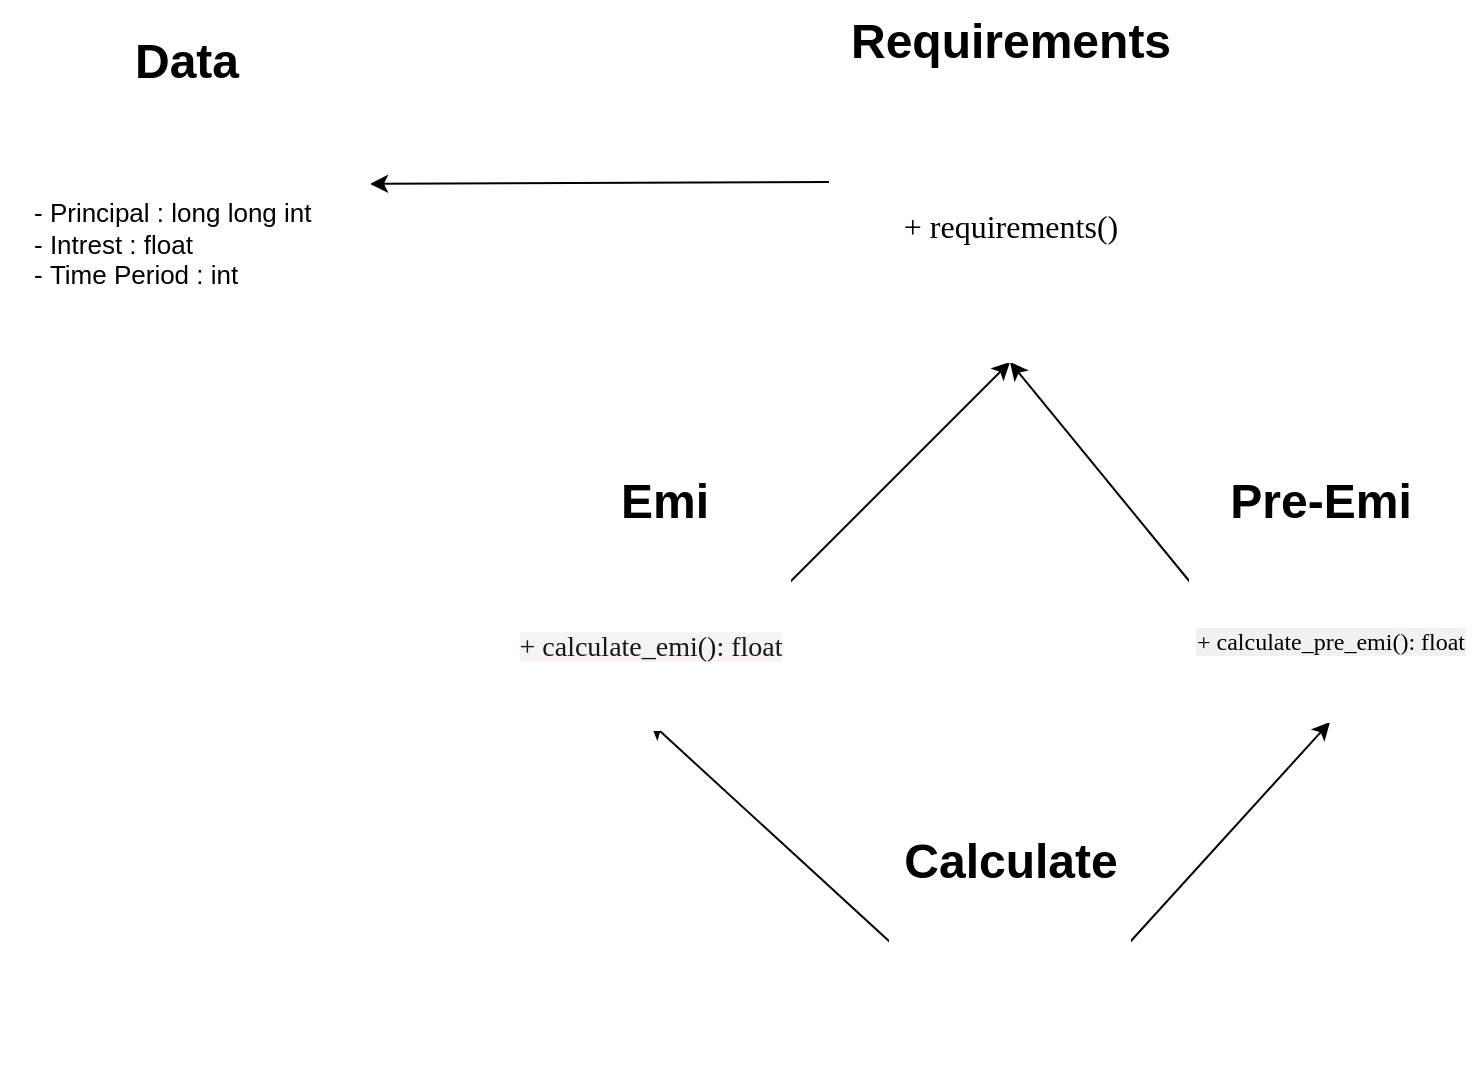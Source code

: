 <mxfile>
    <diagram id="kdDHmwxrMbrZazyZZIj2" name="Page-1">
        <mxGraphModel dx="746" dy="547" grid="1" gridSize="10" guides="1" tooltips="1" connect="1" arrows="1" fold="1" page="1" pageScale="1" pageWidth="827" pageHeight="1169" math="0" shadow="0">
            <root>
                <mxCell id="0"/>
                <mxCell id="1" parent="0"/>
                <mxCell id="10" style="edgeStyle=none;html=1;exitX=0;exitY=0.5;exitDx=0;exitDy=0;entryX=1;entryY=0.25;entryDx=0;entryDy=0;" edge="1" parent="1" source="4" target="51">
                    <mxGeometry relative="1" as="geometry"/>
                </mxCell>
                <UserObject label="" data="" id="4">
                    <mxCell style="whiteSpace=wrap;html=1;aspect=fixed;strokeColor=#FFFFFF;" vertex="1" parent="1">
                        <mxGeometry x="450" y="440" width="180" height="180" as="geometry"/>
                    </mxCell>
                </UserObject>
                <mxCell id="14" style="edgeStyle=none;html=1;exitX=1;exitY=0.5;exitDx=0;exitDy=0;entryX=0.5;entryY=1;entryDx=0;entryDy=0;" edge="1" parent="1" source="5" target="4">
                    <mxGeometry relative="1" as="geometry">
                        <mxPoint x="550" y="737" as="targetPoint"/>
                    </mxGeometry>
                </mxCell>
                <mxCell id="5" value="" style="whiteSpace=wrap;html=1;aspect=fixed;strokeColor=#FFFFFF;" vertex="1" parent="1">
                    <mxGeometry x="290" y="660" width="140" height="140" as="geometry"/>
                </mxCell>
                <mxCell id="13" style="edgeStyle=none;html=1;exitX=0;exitY=0.5;exitDx=0;exitDy=0;entryX=0.5;entryY=1;entryDx=0;entryDy=0;" edge="1" parent="1" source="6" target="4">
                    <mxGeometry relative="1" as="geometry">
                        <mxPoint x="550" y="735" as="targetPoint"/>
                    </mxGeometry>
                </mxCell>
                <mxCell id="6" value="" style="whiteSpace=wrap;html=1;aspect=fixed;strokeColor=#FFFFFF;" vertex="1" parent="1">
                    <mxGeometry x="630" y="660" width="140" height="140" as="geometry"/>
                </mxCell>
                <mxCell id="15" style="edgeStyle=none;html=1;exitX=0;exitY=0.5;exitDx=0;exitDy=0;entryX=0.5;entryY=1;entryDx=0;entryDy=0;" edge="1" parent="1" source="7" target="5">
                    <mxGeometry relative="1" as="geometry"/>
                </mxCell>
                <mxCell id="16" style="edgeStyle=none;html=1;exitX=1;exitY=0.5;exitDx=0;exitDy=0;entryX=0.5;entryY=1;entryDx=0;entryDy=0;" edge="1" parent="1" source="7" target="6">
                    <mxGeometry relative="1" as="geometry"/>
                </mxCell>
                <mxCell id="7" value="" style="whiteSpace=wrap;html=1;aspect=fixed;strokeColor=#FFFFFF;" vertex="1" parent="1">
                    <mxGeometry x="480" y="850" width="120" height="120" as="geometry"/>
                </mxCell>
                <mxCell id="9" value="" style="whiteSpace=wrap;html=1;aspect=fixed;strokeColor=#FFFFFF;" vertex="1" parent="1">
                    <mxGeometry x="36.25" y="440" width="183.75" height="183.75" as="geometry"/>
                </mxCell>
                <mxCell id="19" value="Emi" style="text;strokeColor=none;fillColor=none;html=1;fontSize=24;fontStyle=1;verticalAlign=middle;align=center;" vertex="1" parent="1">
                    <mxGeometry x="317" y="670" width="100" height="40" as="geometry"/>
                </mxCell>
                <mxCell id="21" value="Requirements" style="text;strokeColor=none;fillColor=none;html=1;fontSize=24;fontStyle=1;verticalAlign=middle;align=center;" vertex="1" parent="1">
                    <mxGeometry x="490" y="440" width="100" height="40" as="geometry"/>
                </mxCell>
                <mxCell id="22" value="Calculate" style="text;strokeColor=none;fillColor=none;html=1;fontSize=24;fontStyle=1;verticalAlign=middle;align=center;" vertex="1" parent="1">
                    <mxGeometry x="490" y="850" width="100" height="40" as="geometry"/>
                </mxCell>
                <mxCell id="23" value="Data" style="text;strokeColor=none;fillColor=none;html=1;fontSize=24;fontStyle=1;verticalAlign=middle;align=center;" vertex="1" parent="1">
                    <mxGeometry x="78.13" y="450" width="100" height="40" as="geometry"/>
                </mxCell>
                <mxCell id="24" value="Pre-Emi" style="text;strokeColor=none;fillColor=none;html=1;fontSize=24;fontStyle=1;verticalAlign=middle;align=center;" vertex="1" parent="1">
                    <mxGeometry x="645" y="670" width="100" height="40" as="geometry"/>
                </mxCell>
                <mxCell id="41" value="" style="shape=ext;double=1;rounded=0;whiteSpace=wrap;html=1;strokeColor=#FFFFFF;fontSize=13;fontColor=#F0F0F0;" vertex="1" parent="1">
                    <mxGeometry x="450" y="500" width="180" height="120" as="geometry"/>
                </mxCell>
                <mxCell id="43" value="&lt;span style=&quot;caret-color: rgb(0, 0, 0); font-family: -webkit-standard; font-size: medium; font-style: normal; font-variant-caps: normal; letter-spacing: normal; text-align: start; text-indent: 0px; text-transform: none; word-spacing: 0px; -webkit-text-stroke-width: 0px; text-decoration: none; float: none; display: inline !important; background-color: rgb(255, 255, 255);&quot;&gt;&lt;font color=&quot;#000000&quot;&gt;+ requirements()&lt;/font&gt;&lt;/span&gt;" style="text;strokeColor=none;fillColor=none;html=1;fontSize=24;fontStyle=0;verticalAlign=middle;align=center;fontColor=#F0F0F0;" vertex="1" parent="1">
                    <mxGeometry x="490" y="530" width="100" height="40" as="geometry"/>
                </mxCell>
                <mxCell id="45" value="" style="shape=ext;double=1;rounded=0;whiteSpace=wrap;html=1;strokeColor=#FFFFFF;fontSize=16;fontColor=#F0F0F0;" vertex="1" parent="1">
                    <mxGeometry x="290" y="720" width="140" height="84" as="geometry"/>
                </mxCell>
                <mxCell id="46" value="&lt;span style=&quot;caret-color: rgb(0, 0, 0); font-family: -webkit-standard; font-size: 14px; font-style: normal; font-variant-caps: normal; letter-spacing: normal; text-align: start; text-indent: 0px; text-transform: none; word-spacing: 0px; -webkit-text-stroke-width: 0px; text-decoration: none; float: none; display: inline !important; background-color: rgb(247, 243, 243);&quot;&gt;&lt;font color=&quot;#181616&quot;&gt;+ calculate_emi(): float&lt;/font&gt;&lt;/span&gt;" style="text;strokeColor=none;fillColor=none;html=1;fontSize=14;fontStyle=0;verticalAlign=middle;align=center;fontColor=#F0F0F0;" vertex="1" parent="1">
                    <mxGeometry x="310" y="742" width="100" height="40" as="geometry"/>
                </mxCell>
                <mxCell id="47" value="" style="shape=ext;double=1;rounded=0;whiteSpace=wrap;html=1;strokeColor=#FFFFFF;fontSize=14;fontColor=#F0F0F0;" vertex="1" parent="1">
                    <mxGeometry x="630" y="720" width="140" height="80" as="geometry"/>
                </mxCell>
                <mxCell id="48" value="&lt;span style=&quot;caret-color: rgb(0, 0, 0); font-family: -webkit-standard; font-size: 12px; font-style: normal; font-variant-caps: normal; letter-spacing: normal; text-align: start; text-indent: 0px; text-transform: none; word-spacing: 0px; -webkit-text-stroke-width: 0px; text-decoration: none; float: none; display: inline !important; background-color: rgb(244, 240, 240);&quot;&gt;&lt;font color=&quot;#000000&quot;&gt;+ calculate_pre_emi(): float&lt;/font&gt;&lt;/span&gt;" style="text;strokeColor=none;fillColor=none;html=1;fontSize=12;fontStyle=0;verticalAlign=middle;align=center;fontColor=#F0F0F0;" vertex="1" parent="1">
                    <mxGeometry x="650" y="740" width="100" height="40" as="geometry"/>
                </mxCell>
                <mxCell id="49" value="" style="shape=ext;double=1;rounded=0;whiteSpace=wrap;html=1;strokeColor=#FFFFFF;fontSize=12;fontColor=#F0F0F0;" vertex="1" parent="1">
                    <mxGeometry x="480" y="890" width="120" height="80" as="geometry"/>
                </mxCell>
                <mxCell id="50" value="" style="shape=ext;double=1;rounded=0;whiteSpace=wrap;html=1;strokeColor=#FFFFFF;fontSize=12;fontColor=#F0F0F0;" vertex="1" parent="1">
                    <mxGeometry x="36.25" y="490" width="183.75" height="137.5" as="geometry"/>
                </mxCell>
                <mxCell id="51" value="&lt;font style=&quot;background-color: rgb(255, 255, 255);&quot; color=&quot;#000000&quot;&gt;&lt;span style=&quot;border-color: rgb(0, 0, 0); font-family: Helvetica; font-style: normal; font-variant-ligatures: normal; font-variant-caps: normal; font-weight: 400; letter-spacing: normal; orphans: 2; text-align: left; text-indent: 0px; text-transform: none; widows: 2; word-spacing: 0px; -webkit-text-stroke-width: 0px; text-decoration-thickness: initial; text-decoration-style: initial; text-decoration-color: initial; font-size: 13px;&quot;&gt;&lt;span style=&quot;border-color: rgb(0, 0, 0);&quot;&gt;&#9;&lt;/span&gt;- Principal&amp;nbsp;: long long int&lt;br style=&quot;border-color: rgb(0, 0, 0);&quot;&gt;&lt;span style=&quot;border-color: rgb(0, 0, 0);&quot;&gt;&#9;&lt;/span&gt;- Intrest : float&lt;/span&gt;&lt;br style=&quot;border-color: rgb(0, 0, 0); font-family: Helvetica; font-size: 12px; font-style: normal; font-variant-ligatures: normal; font-variant-caps: normal; font-weight: 400; letter-spacing: normal; orphans: 2; text-align: left; text-indent: 0px; text-transform: none; widows: 2; word-spacing: 0px; -webkit-text-stroke-width: 0px; text-decoration-thickness: initial; text-decoration-style: initial; text-decoration-color: initial;&quot;&gt;&lt;span style=&quot;border-color: rgb(0, 0, 0); font-family: Helvetica; font-style: normal; font-variant-ligatures: normal; font-variant-caps: normal; font-weight: 400; letter-spacing: normal; orphans: 2; text-align: left; text-indent: 0px; text-transform: none; widows: 2; word-spacing: 0px; -webkit-text-stroke-width: 0px; text-decoration-thickness: initial; text-decoration-style: initial; text-decoration-color: initial; font-size: 13px;&quot;&gt;&lt;span style=&quot;border-color: rgb(0, 0, 0);&quot;&gt;&#9;&lt;/span&gt;-&amp;nbsp;Time Period : int&lt;/span&gt;&lt;/font&gt;" style="text;strokeColor=none;fillColor=none;html=1;whiteSpace=wrap;verticalAlign=middle;overflow=hidden;fontSize=12;fontColor=#F0F0F0;" vertex="1" parent="1">
                    <mxGeometry x="50" y="501.25" width="170" height="118.75" as="geometry"/>
                </mxCell>
            </root>
        </mxGraphModel>
    </diagram>
</mxfile>